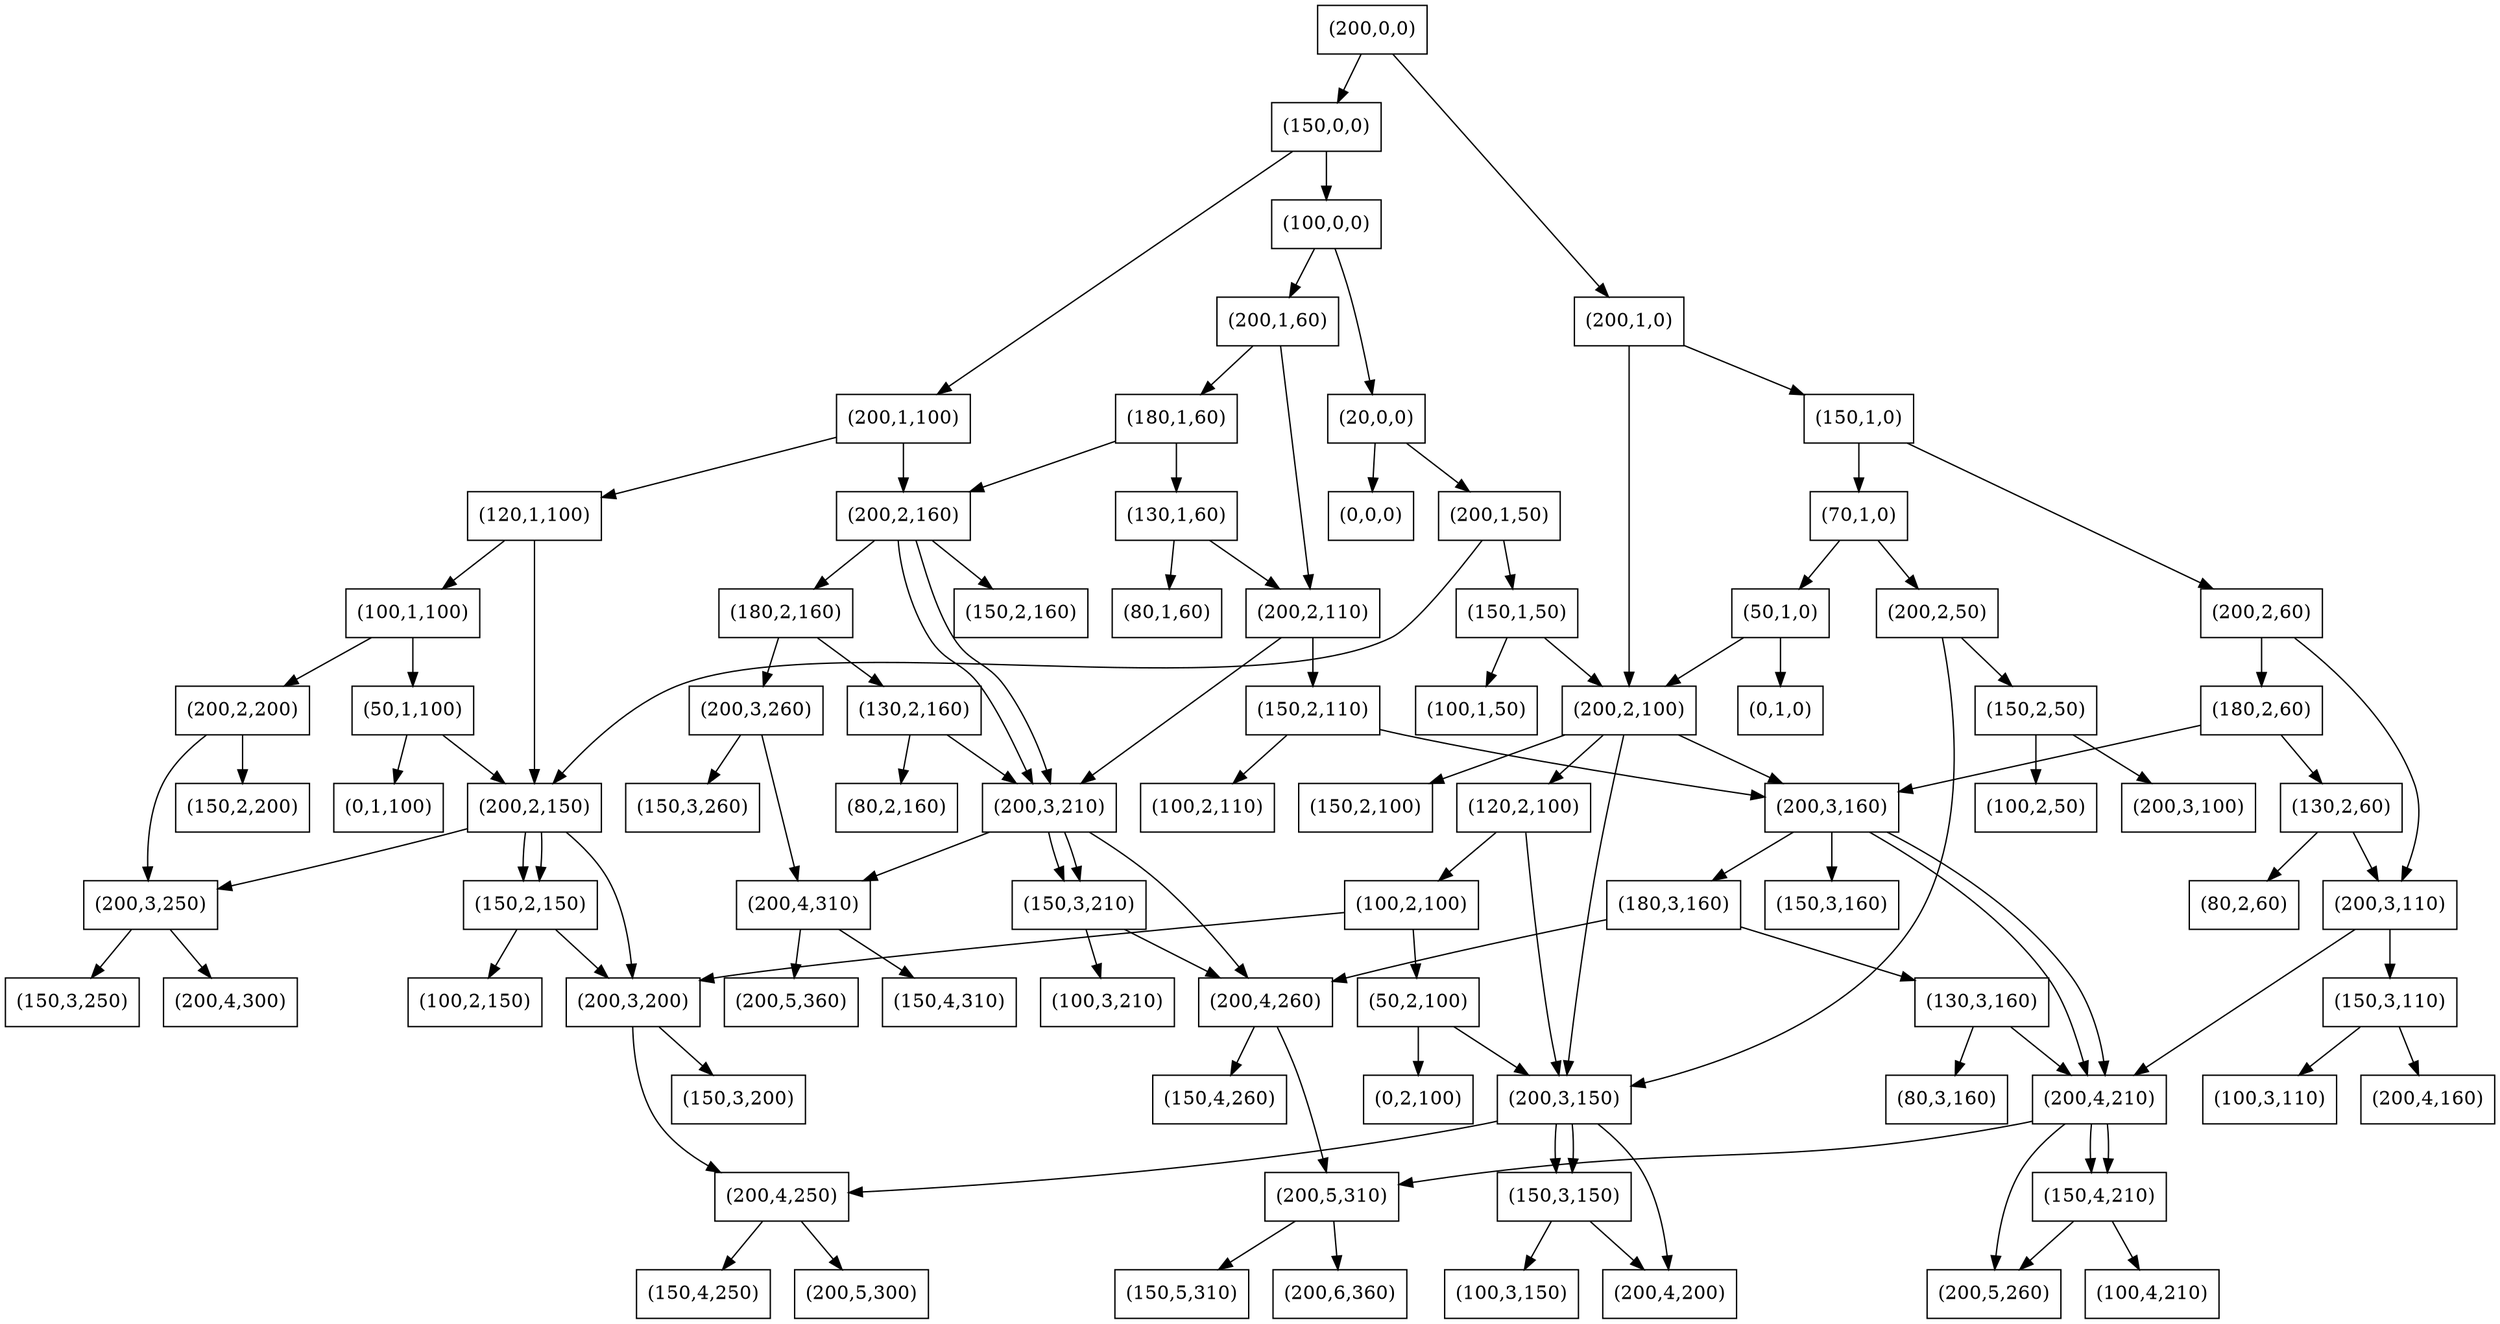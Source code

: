 digraph nose{
  node [shape=box];
"(200,0,0)" -> "(150,0,0)"
"(150,0,0)" -> "(100,0,0)"
"(100,0,0)" -> "(20,0,0)"
"(20,0,0)" -> "(0,0,0)"
"(20,0,0)" -> "(200,1,50)"
"(200,1,50)" -> "(150,1,50)"
"(150,1,50)" -> "(100,1,50)"
"(150,1,50)" -> "(200,2,100)"
"(200,1,50)" -> "(200,2,150)"
"(200,2,150)" -> "(150,2,150)"
"(200,2,150)" -> "(200,3,200)"
"(100,0,0)" -> "(200,1,60)"
"(200,1,60)" -> "(180,1,60)"
"(180,1,60)" -> "(130,1,60)"
"(130,1,60)" -> "(80,1,60)"
"(130,1,60)" -> "(200,2,110)"
"(180,1,60)" -> "(200,2,160)"
"(200,2,160)" -> "(150,2,160)"
"(200,2,160)" -> "(200,3,210)"
"(200,1,60)" -> "(200,2,110)"
"(200,2,110)" -> "(150,2,110)"
"(150,2,110)" -> "(100,2,110)"
"(150,2,110)" -> "(200,3,160)"
"(200,2,110)" -> "(200,3,210)"
"(200,3,210)" -> "(150,3,210)"
"(200,3,210)" -> "(200,4,260)"
"(150,0,0)" -> "(200,1,100)"
"(200,1,100)" -> "(120,1,100)"
"(120,1,100)" -> "(100,1,100)"
"(100,1,100)" -> "(50,1,100)"
"(50,1,100)" -> "(0,1,100)"
"(50,1,100)" -> "(200,2,150)"
"(100,1,100)" -> "(200,2,200)"
"(200,2,200)" -> "(150,2,200)"
"(200,2,200)" -> "(200,3,250)"
"(120,1,100)" -> "(200,2,150)"
"(200,2,150)" -> "(150,2,150)"
"(150,2,150)" -> "(100,2,150)"
"(150,2,150)" -> "(200,3,200)"
"(200,2,150)" -> "(200,3,250)"
"(200,3,250)" -> "(150,3,250)"
"(200,3,250)" -> "(200,4,300)"
"(200,1,100)" -> "(200,2,160)"
"(200,2,160)" -> "(180,2,160)"
"(180,2,160)" -> "(130,2,160)"
"(130,2,160)" -> "(80,2,160)"
"(130,2,160)" -> "(200,3,210)"
"(180,2,160)" -> "(200,3,260)"
"(200,3,260)" -> "(150,3,260)"
"(200,3,260)" -> "(200,4,310)"
"(200,2,160)" -> "(200,3,210)"
"(200,3,210)" -> "(150,3,210)"
"(150,3,210)" -> "(100,3,210)"
"(150,3,210)" -> "(200,4,260)"
"(200,3,210)" -> "(200,4,310)"
"(200,4,310)" -> "(150,4,310)"
"(200,4,310)" -> "(200,5,360)"
"(200,0,0)" -> "(200,1,0)"
"(200,1,0)" -> "(150,1,0)"
"(150,1,0)" -> "(70,1,0)"
"(70,1,0)" -> "(50,1,0)"
"(50,1,0)" -> "(0,1,0)"
"(50,1,0)" -> "(200,2,100)"
"(200,2,100)" -> "(150,2,100)"
"(200,2,100)" -> "(200,3,150)"
"(70,1,0)" -> "(200,2,50)"
"(200,2,50)" -> "(150,2,50)"
"(150,2,50)" -> "(100,2,50)"
"(150,2,50)" -> "(200,3,100)"
"(200,2,50)" -> "(200,3,150)"
"(200,3,150)" -> "(150,3,150)"
"(200,3,150)" -> "(200,4,200)"
"(150,1,0)" -> "(200,2,60)"
"(200,2,60)" -> "(180,2,60)"
"(180,2,60)" -> "(130,2,60)"
"(130,2,60)" -> "(80,2,60)"
"(130,2,60)" -> "(200,3,110)"
"(180,2,60)" -> "(200,3,160)"
"(200,3,160)" -> "(150,3,160)"
"(200,3,160)" -> "(200,4,210)"
"(200,2,60)" -> "(200,3,110)"
"(200,3,110)" -> "(150,3,110)"
"(150,3,110)" -> "(100,3,110)"
"(150,3,110)" -> "(200,4,160)"
"(200,3,110)" -> "(200,4,210)"
"(200,4,210)" -> "(150,4,210)"
"(200,4,210)" -> "(200,5,260)"
"(200,1,0)" -> "(200,2,100)"
"(200,2,100)" -> "(120,2,100)"
"(120,2,100)" -> "(100,2,100)"
"(100,2,100)" -> "(50,2,100)"
"(50,2,100)" -> "(0,2,100)"
"(50,2,100)" -> "(200,3,150)"
"(100,2,100)" -> "(200,3,200)"
"(200,3,200)" -> "(150,3,200)"
"(200,3,200)" -> "(200,4,250)"
"(120,2,100)" -> "(200,3,150)"
"(200,3,150)" -> "(150,3,150)"
"(150,3,150)" -> "(100,3,150)"
"(150,3,150)" -> "(200,4,200)"
"(200,3,150)" -> "(200,4,250)"
"(200,4,250)" -> "(150,4,250)"
"(200,4,250)" -> "(200,5,300)"
"(200,2,100)" -> "(200,3,160)"
"(200,3,160)" -> "(180,3,160)"
"(180,3,160)" -> "(130,3,160)"
"(130,3,160)" -> "(80,3,160)"
"(130,3,160)" -> "(200,4,210)"
"(180,3,160)" -> "(200,4,260)"
"(200,4,260)" -> "(150,4,260)"
"(200,4,260)" -> "(200,5,310)"
"(200,3,160)" -> "(200,4,210)"
"(200,4,210)" -> "(150,4,210)"
"(150,4,210)" -> "(100,4,210)"
"(150,4,210)" -> "(200,5,260)"
"(200,4,210)" -> "(200,5,310)"
"(200,5,310)" -> "(150,5,310)"
"(200,5,310)" -> "(200,6,360)"
}
